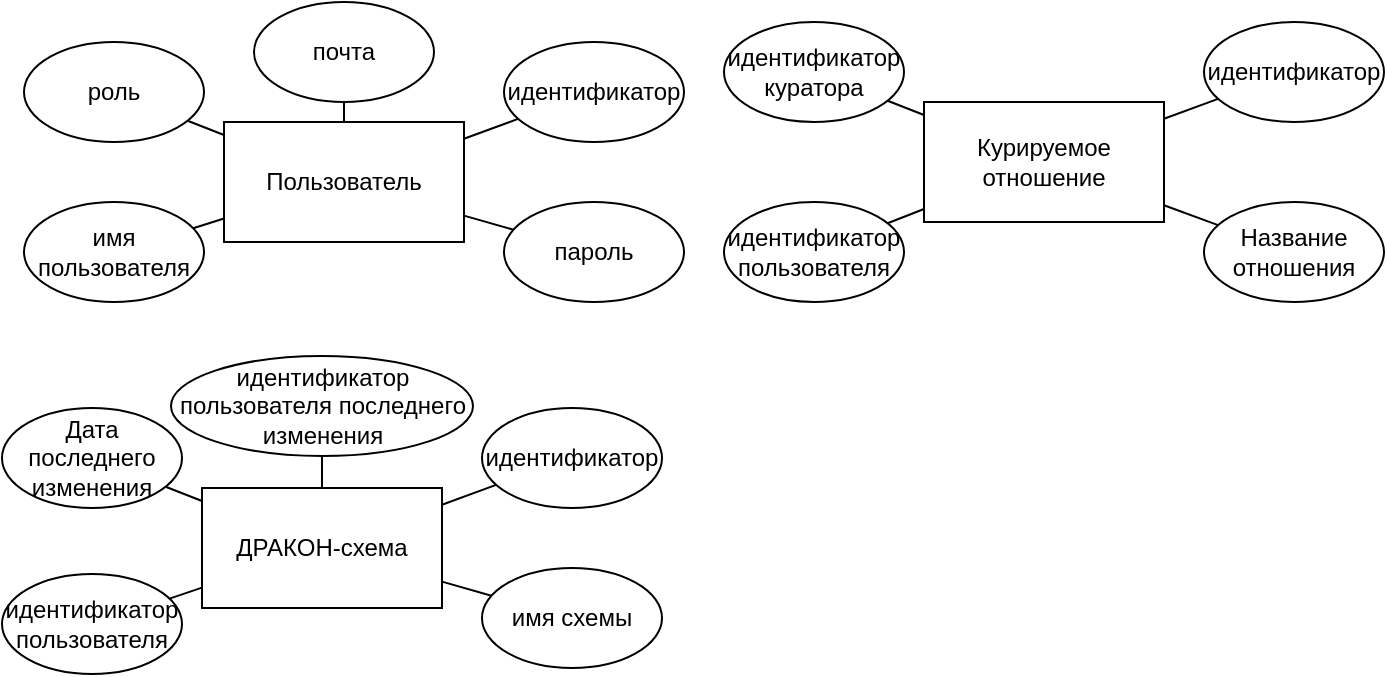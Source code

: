 <mxfile version="14.6.13" type="device"><diagram id="EmoNlxOsuga9z7MwPH8H" name="Page-1"><mxGraphModel dx="1087" dy="680" grid="0" gridSize="10" guides="1" tooltips="1" connect="1" arrows="1" fold="1" page="1" pageScale="1" pageWidth="1169" pageHeight="827" math="0" shadow="0"><root><mxCell id="0"/><mxCell id="1" parent="0"/><mxCell id="oeYHxMaS8DZlG86wbX1N-1" value="Пользователь" style="rounded=0;whiteSpace=wrap;html=1;" parent="1" vertex="1"><mxGeometry x="190" y="140" width="120" height="60" as="geometry"/></mxCell><mxCell id="oeYHxMaS8DZlG86wbX1N-8" style="edgeStyle=none;rounded=0;orthogonalLoop=1;jettySize=auto;html=1;endArrow=none;endFill=0;" parent="1" source="oeYHxMaS8DZlG86wbX1N-2" target="oeYHxMaS8DZlG86wbX1N-1" edge="1"><mxGeometry relative="1" as="geometry"/></mxCell><mxCell id="oeYHxMaS8DZlG86wbX1N-2" value="идентификатор" style="ellipse;whiteSpace=wrap;html=1;" parent="1" vertex="1"><mxGeometry x="330" y="100" width="90" height="50" as="geometry"/></mxCell><mxCell id="oeYHxMaS8DZlG86wbX1N-6" style="rounded=0;orthogonalLoop=1;jettySize=auto;html=1;endArrow=none;endFill=0;" parent="1" source="oeYHxMaS8DZlG86wbX1N-3" target="oeYHxMaS8DZlG86wbX1N-1" edge="1"><mxGeometry relative="1" as="geometry"/></mxCell><mxCell id="oeYHxMaS8DZlG86wbX1N-3" value="роль" style="ellipse;whiteSpace=wrap;html=1;" parent="1" vertex="1"><mxGeometry x="90" y="100" width="90" height="50" as="geometry"/></mxCell><mxCell id="oeYHxMaS8DZlG86wbX1N-7" style="edgeStyle=none;rounded=0;orthogonalLoop=1;jettySize=auto;html=1;endArrow=none;endFill=0;" parent="1" source="oeYHxMaS8DZlG86wbX1N-4" target="oeYHxMaS8DZlG86wbX1N-1" edge="1"><mxGeometry relative="1" as="geometry"/></mxCell><mxCell id="oeYHxMaS8DZlG86wbX1N-4" value="имя пользователя" style="ellipse;whiteSpace=wrap;html=1;" parent="1" vertex="1"><mxGeometry x="90" y="180" width="90" height="50" as="geometry"/></mxCell><mxCell id="oeYHxMaS8DZlG86wbX1N-9" style="edgeStyle=none;rounded=0;orthogonalLoop=1;jettySize=auto;html=1;endArrow=none;endFill=0;" parent="1" source="oeYHxMaS8DZlG86wbX1N-5" target="oeYHxMaS8DZlG86wbX1N-1" edge="1"><mxGeometry relative="1" as="geometry"/></mxCell><mxCell id="oeYHxMaS8DZlG86wbX1N-5" value="пароль" style="ellipse;whiteSpace=wrap;html=1;" parent="1" vertex="1"><mxGeometry x="330" y="180" width="90" height="50" as="geometry"/></mxCell><mxCell id="oeYHxMaS8DZlG86wbX1N-10" value="ДРАКОН-схема" style="rounded=0;whiteSpace=wrap;html=1;" parent="1" vertex="1"><mxGeometry x="179" y="323" width="120" height="60" as="geometry"/></mxCell><mxCell id="oeYHxMaS8DZlG86wbX1N-11" style="edgeStyle=none;rounded=0;orthogonalLoop=1;jettySize=auto;html=1;endArrow=none;endFill=0;" parent="1" source="oeYHxMaS8DZlG86wbX1N-12" target="oeYHxMaS8DZlG86wbX1N-10" edge="1"><mxGeometry relative="1" as="geometry"/></mxCell><mxCell id="oeYHxMaS8DZlG86wbX1N-12" value="идентификатор" style="ellipse;whiteSpace=wrap;html=1;" parent="1" vertex="1"><mxGeometry x="319" y="283" width="90" height="50" as="geometry"/></mxCell><mxCell id="oeYHxMaS8DZlG86wbX1N-13" style="rounded=0;orthogonalLoop=1;jettySize=auto;html=1;endArrow=none;endFill=0;" parent="1" source="oeYHxMaS8DZlG86wbX1N-14" target="oeYHxMaS8DZlG86wbX1N-10" edge="1"><mxGeometry relative="1" as="geometry"/></mxCell><mxCell id="oeYHxMaS8DZlG86wbX1N-14" value="Дата последнего изменения" style="ellipse;whiteSpace=wrap;html=1;" parent="1" vertex="1"><mxGeometry x="79" y="283" width="90" height="50" as="geometry"/></mxCell><mxCell id="oeYHxMaS8DZlG86wbX1N-15" style="edgeStyle=none;rounded=0;orthogonalLoop=1;jettySize=auto;html=1;endArrow=none;endFill=0;" parent="1" source="oeYHxMaS8DZlG86wbX1N-16" target="oeYHxMaS8DZlG86wbX1N-10" edge="1"><mxGeometry relative="1" as="geometry"/></mxCell><mxCell id="oeYHxMaS8DZlG86wbX1N-16" value="идентификатор пользователя" style="ellipse;whiteSpace=wrap;html=1;" parent="1" vertex="1"><mxGeometry x="79" y="366" width="90" height="50" as="geometry"/></mxCell><mxCell id="oeYHxMaS8DZlG86wbX1N-17" style="edgeStyle=none;rounded=0;orthogonalLoop=1;jettySize=auto;html=1;endArrow=none;endFill=0;" parent="1" source="oeYHxMaS8DZlG86wbX1N-18" target="oeYHxMaS8DZlG86wbX1N-10" edge="1"><mxGeometry relative="1" as="geometry"/></mxCell><mxCell id="oeYHxMaS8DZlG86wbX1N-18" value="имя схемы" style="ellipse;whiteSpace=wrap;html=1;" parent="1" vertex="1"><mxGeometry x="319" y="363" width="90" height="50" as="geometry"/></mxCell><mxCell id="oeYHxMaS8DZlG86wbX1N-19" value="Курируемое отношение" style="rounded=0;whiteSpace=wrap;html=1;" parent="1" vertex="1"><mxGeometry x="540" y="130" width="120" height="60" as="geometry"/></mxCell><mxCell id="oeYHxMaS8DZlG86wbX1N-20" style="edgeStyle=none;rounded=0;orthogonalLoop=1;jettySize=auto;html=1;endArrow=none;endFill=0;" parent="1" source="oeYHxMaS8DZlG86wbX1N-21" target="oeYHxMaS8DZlG86wbX1N-19" edge="1"><mxGeometry relative="1" as="geometry"/></mxCell><mxCell id="oeYHxMaS8DZlG86wbX1N-21" value="идентификатор" style="ellipse;whiteSpace=wrap;html=1;" parent="1" vertex="1"><mxGeometry x="680" y="90" width="90" height="50" as="geometry"/></mxCell><mxCell id="oeYHxMaS8DZlG86wbX1N-22" style="rounded=0;orthogonalLoop=1;jettySize=auto;html=1;endArrow=none;endFill=0;" parent="1" source="oeYHxMaS8DZlG86wbX1N-23" target="oeYHxMaS8DZlG86wbX1N-19" edge="1"><mxGeometry relative="1" as="geometry"/></mxCell><mxCell id="oeYHxMaS8DZlG86wbX1N-23" value="идентификатор куратора" style="ellipse;whiteSpace=wrap;html=1;" parent="1" vertex="1"><mxGeometry x="440" y="90" width="90" height="50" as="geometry"/></mxCell><mxCell id="oeYHxMaS8DZlG86wbX1N-24" style="edgeStyle=none;rounded=0;orthogonalLoop=1;jettySize=auto;html=1;endArrow=none;endFill=0;" parent="1" source="oeYHxMaS8DZlG86wbX1N-25" target="oeYHxMaS8DZlG86wbX1N-19" edge="1"><mxGeometry relative="1" as="geometry"/></mxCell><mxCell id="oeYHxMaS8DZlG86wbX1N-25" value="идентификатор пользователя" style="ellipse;whiteSpace=wrap;html=1;" parent="1" vertex="1"><mxGeometry x="440" y="180" width="90" height="50" as="geometry"/></mxCell><mxCell id="sgHA-nYp8yCd6439BLfh-11" style="edgeStyle=none;rounded=0;orthogonalLoop=1;jettySize=auto;html=1;endArrow=none;endFill=0;" parent="1" source="sgHA-nYp8yCd6439BLfh-10" target="oeYHxMaS8DZlG86wbX1N-10" edge="1"><mxGeometry relative="1" as="geometry"/></mxCell><mxCell id="sgHA-nYp8yCd6439BLfh-10" value="идентификатор пользователя последнего изменения" style="ellipse;whiteSpace=wrap;html=1;" parent="1" vertex="1"><mxGeometry x="163.5" y="257" width="151" height="50" as="geometry"/></mxCell><mxCell id="8mq3ksxlybHoFXWBJimd-2" style="rounded=0;orthogonalLoop=1;jettySize=auto;html=1;endArrow=none;endFill=0;" edge="1" parent="1" source="8mq3ksxlybHoFXWBJimd-1" target="oeYHxMaS8DZlG86wbX1N-1"><mxGeometry relative="1" as="geometry"/></mxCell><mxCell id="8mq3ksxlybHoFXWBJimd-1" value="почта" style="ellipse;whiteSpace=wrap;html=1;" vertex="1" parent="1"><mxGeometry x="205" y="80" width="90" height="50" as="geometry"/></mxCell><mxCell id="8mq3ksxlybHoFXWBJimd-4" style="edgeStyle=none;rounded=0;orthogonalLoop=1;jettySize=auto;html=1;endArrow=none;endFill=0;" edge="1" parent="1" source="8mq3ksxlybHoFXWBJimd-3" target="oeYHxMaS8DZlG86wbX1N-19"><mxGeometry relative="1" as="geometry"/></mxCell><mxCell id="8mq3ksxlybHoFXWBJimd-3" value="Название отношения" style="ellipse;whiteSpace=wrap;html=1;" vertex="1" parent="1"><mxGeometry x="680" y="180" width="90" height="50" as="geometry"/></mxCell></root></mxGraphModel></diagram></mxfile>